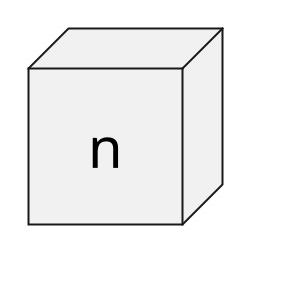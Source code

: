{
  "sha1": "1s2x9neq8jxvv7gjlbofbjehxoaq3cn",
  "insertion": {
    "when": "2024-05-30T20:48:19.774Z",
    "url": "https://forum.plantuml.net/11803/improve-shape-of-node-element-deployement-diagram",
    "user": "plantuml@gmail.com"
  }
}
@startuml
scale 10
<style>
root {
LineThickness .5
}
</style>
node n
@enduml
